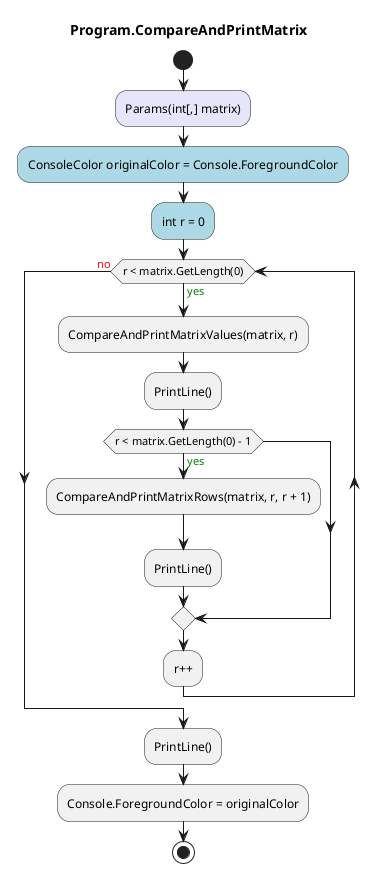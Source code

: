 @startuml Program.CompareAndPrintMatrix
title Program.CompareAndPrintMatrix
start
#Lavender:Params(int[,] matrix);
#LightBlue:ConsoleColor originalColor = Console.ForegroundColor;
#LightBlue:int r = 0;
while (r < matrix.GetLength(0)) is (<color:green>yes)
    :CompareAndPrintMatrixValues(matrix, r);
    :PrintLine();
    if (r < matrix.GetLength(0) - 1) then (<color:green>yes)
        :CompareAndPrintMatrixRows(matrix, r, r + 1);
        :PrintLine();
    endif
:r++;
endwhile (<color:red>no)
:PrintLine();
:Console.ForegroundColor = originalColor;
stop
@enduml
